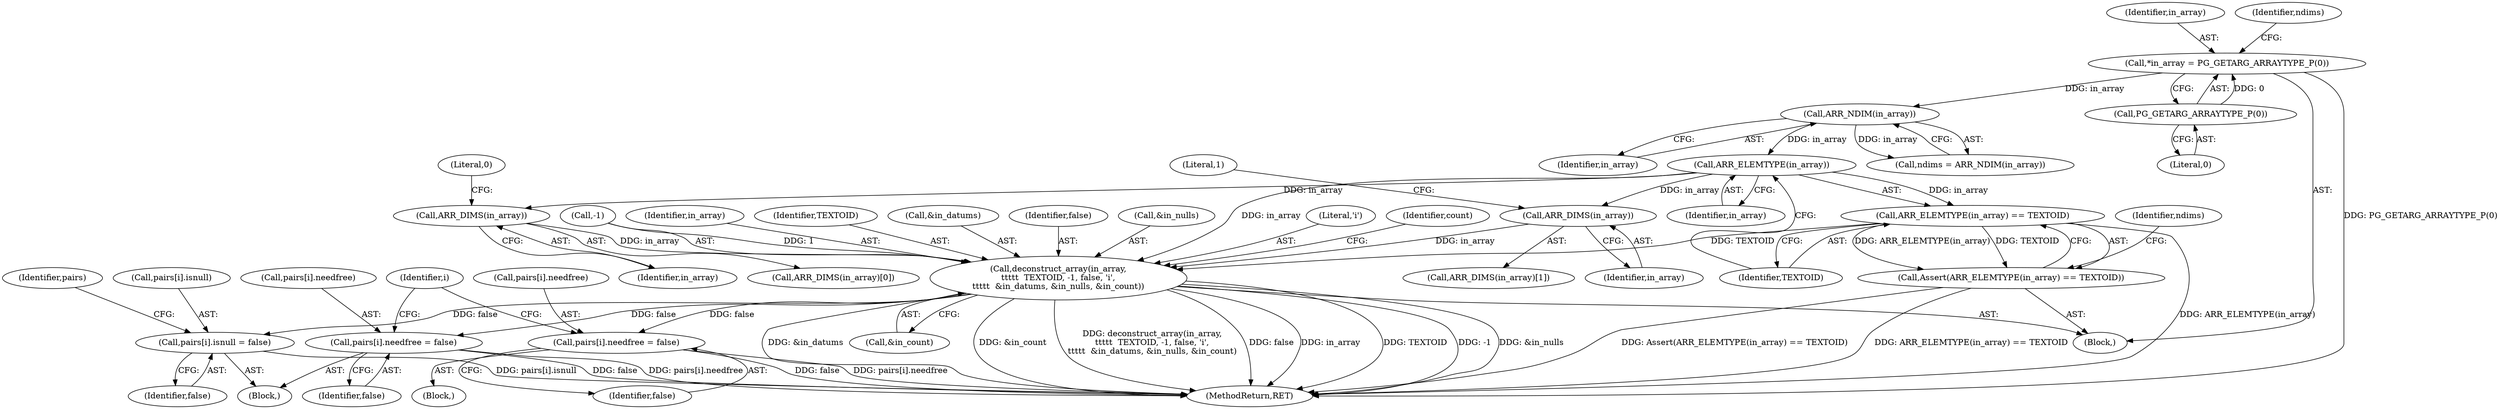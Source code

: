 digraph "0_postgres_31400a673325147e1205326008e32135a78b4d8a@pointer" {
"1000124" [label="(Call,ARR_ELEMTYPE(in_array))"];
"1000112" [label="(Call,ARR_NDIM(in_array))"];
"1000105" [label="(Call,*in_array = PG_GETARG_ARRAYTYPE_P(0))"];
"1000107" [label="(Call,PG_GETARG_ARRAYTYPE_P(0))"];
"1000123" [label="(Call,ARR_ELEMTYPE(in_array) == TEXTOID)"];
"1000122" [label="(Call,Assert(ARR_ELEMTYPE(in_array) == TEXTOID))"];
"1000179" [label="(Call,deconstruct_array(in_array,\n\t\t\t\t\t  TEXTOID, -1, false, 'i',\n\t\t\t\t\t  &in_datums, &in_nulls, &in_count))"];
"1000303" [label="(Call,pairs[i].needfree = false)"];
"1000366" [label="(Call,pairs[i].isnull = false)"];
"1000373" [label="(Call,pairs[i].needfree = false)"];
"1000143" [label="(Call,ARR_DIMS(in_array))"];
"1000159" [label="(Call,ARR_DIMS(in_array))"];
"1000128" [label="(Identifier,ndims)"];
"1000379" [label="(Identifier,false)"];
"1000142" [label="(Call,ARR_DIMS(in_array)[0])"];
"1000372" [label="(Identifier,false)"];
"1000190" [label="(Call,&in_count)"];
"1000309" [label="(Identifier,false)"];
"1000185" [label="(Literal,'i')"];
"1000112" [label="(Call,ARR_NDIM(in_array))"];
"1000110" [label="(Call,ndims = ARR_NDIM(in_array))"];
"1000193" [label="(Identifier,count)"];
"1000182" [label="(Call,-1)"];
"1000256" [label="(Block,)"];
"1000122" [label="(Call,Assert(ARR_ELEMTYPE(in_array) == TEXTOID))"];
"1000373" [label="(Call,pairs[i].needfree = false)"];
"1000179" [label="(Call,deconstruct_array(in_array,\n\t\t\t\t\t  TEXTOID, -1, false, 'i',\n\t\t\t\t\t  &in_datums, &in_nulls, &in_count))"];
"1000367" [label="(Call,pairs[i].isnull)"];
"1000395" [label="(MethodReturn,RET)"];
"1000113" [label="(Identifier,in_array)"];
"1000108" [label="(Literal,0)"];
"1000233" [label="(Identifier,i)"];
"1000311" [label="(Block,)"];
"1000159" [label="(Call,ARR_DIMS(in_array))"];
"1000366" [label="(Call,pairs[i].isnull = false)"];
"1000145" [label="(Literal,0)"];
"1000180" [label="(Identifier,in_array)"];
"1000181" [label="(Identifier,TEXTOID)"];
"1000161" [label="(Literal,1)"];
"1000125" [label="(Identifier,in_array)"];
"1000186" [label="(Call,&in_datums)"];
"1000374" [label="(Call,pairs[i].needfree)"];
"1000144" [label="(Identifier,in_array)"];
"1000143" [label="(Call,ARR_DIMS(in_array))"];
"1000107" [label="(Call,PG_GETARG_ARRAYTYPE_P(0))"];
"1000160" [label="(Identifier,in_array)"];
"1000106" [label="(Identifier,in_array)"];
"1000105" [label="(Call,*in_array = PG_GETARG_ARRAYTYPE_P(0))"];
"1000303" [label="(Call,pairs[i].needfree = false)"];
"1000304" [label="(Call,pairs[i].needfree)"];
"1000123" [label="(Call,ARR_ELEMTYPE(in_array) == TEXTOID)"];
"1000184" [label="(Identifier,false)"];
"1000376" [label="(Identifier,pairs)"];
"1000103" [label="(Block,)"];
"1000158" [label="(Call,ARR_DIMS(in_array)[1])"];
"1000124" [label="(Call,ARR_ELEMTYPE(in_array))"];
"1000126" [label="(Identifier,TEXTOID)"];
"1000111" [label="(Identifier,ndims)"];
"1000188" [label="(Call,&in_nulls)"];
"1000124" -> "1000123"  [label="AST: "];
"1000124" -> "1000125"  [label="CFG: "];
"1000125" -> "1000124"  [label="AST: "];
"1000126" -> "1000124"  [label="CFG: "];
"1000124" -> "1000123"  [label="DDG: in_array"];
"1000112" -> "1000124"  [label="DDG: in_array"];
"1000124" -> "1000143"  [label="DDG: in_array"];
"1000124" -> "1000159"  [label="DDG: in_array"];
"1000124" -> "1000179"  [label="DDG: in_array"];
"1000112" -> "1000110"  [label="AST: "];
"1000112" -> "1000113"  [label="CFG: "];
"1000113" -> "1000112"  [label="AST: "];
"1000110" -> "1000112"  [label="CFG: "];
"1000112" -> "1000110"  [label="DDG: in_array"];
"1000105" -> "1000112"  [label="DDG: in_array"];
"1000105" -> "1000103"  [label="AST: "];
"1000105" -> "1000107"  [label="CFG: "];
"1000106" -> "1000105"  [label="AST: "];
"1000107" -> "1000105"  [label="AST: "];
"1000111" -> "1000105"  [label="CFG: "];
"1000105" -> "1000395"  [label="DDG: PG_GETARG_ARRAYTYPE_P(0)"];
"1000107" -> "1000105"  [label="DDG: 0"];
"1000107" -> "1000108"  [label="CFG: "];
"1000108" -> "1000107"  [label="AST: "];
"1000123" -> "1000122"  [label="AST: "];
"1000123" -> "1000126"  [label="CFG: "];
"1000126" -> "1000123"  [label="AST: "];
"1000122" -> "1000123"  [label="CFG: "];
"1000123" -> "1000395"  [label="DDG: ARR_ELEMTYPE(in_array)"];
"1000123" -> "1000122"  [label="DDG: ARR_ELEMTYPE(in_array)"];
"1000123" -> "1000122"  [label="DDG: TEXTOID"];
"1000123" -> "1000179"  [label="DDG: TEXTOID"];
"1000122" -> "1000103"  [label="AST: "];
"1000128" -> "1000122"  [label="CFG: "];
"1000122" -> "1000395"  [label="DDG: ARR_ELEMTYPE(in_array) == TEXTOID"];
"1000122" -> "1000395"  [label="DDG: Assert(ARR_ELEMTYPE(in_array) == TEXTOID)"];
"1000179" -> "1000103"  [label="AST: "];
"1000179" -> "1000190"  [label="CFG: "];
"1000180" -> "1000179"  [label="AST: "];
"1000181" -> "1000179"  [label="AST: "];
"1000182" -> "1000179"  [label="AST: "];
"1000184" -> "1000179"  [label="AST: "];
"1000185" -> "1000179"  [label="AST: "];
"1000186" -> "1000179"  [label="AST: "];
"1000188" -> "1000179"  [label="AST: "];
"1000190" -> "1000179"  [label="AST: "];
"1000193" -> "1000179"  [label="CFG: "];
"1000179" -> "1000395"  [label="DDG: TEXTOID"];
"1000179" -> "1000395"  [label="DDG: -1"];
"1000179" -> "1000395"  [label="DDG: &in_nulls"];
"1000179" -> "1000395"  [label="DDG: &in_datums"];
"1000179" -> "1000395"  [label="DDG: &in_count"];
"1000179" -> "1000395"  [label="DDG: deconstruct_array(in_array,\n\t\t\t\t\t  TEXTOID, -1, false, 'i',\n\t\t\t\t\t  &in_datums, &in_nulls, &in_count)"];
"1000179" -> "1000395"  [label="DDG: false"];
"1000179" -> "1000395"  [label="DDG: in_array"];
"1000159" -> "1000179"  [label="DDG: in_array"];
"1000143" -> "1000179"  [label="DDG: in_array"];
"1000182" -> "1000179"  [label="DDG: 1"];
"1000179" -> "1000303"  [label="DDG: false"];
"1000179" -> "1000366"  [label="DDG: false"];
"1000179" -> "1000373"  [label="DDG: false"];
"1000303" -> "1000256"  [label="AST: "];
"1000303" -> "1000309"  [label="CFG: "];
"1000304" -> "1000303"  [label="AST: "];
"1000309" -> "1000303"  [label="AST: "];
"1000233" -> "1000303"  [label="CFG: "];
"1000303" -> "1000395"  [label="DDG: false"];
"1000303" -> "1000395"  [label="DDG: pairs[i].needfree"];
"1000366" -> "1000311"  [label="AST: "];
"1000366" -> "1000372"  [label="CFG: "];
"1000367" -> "1000366"  [label="AST: "];
"1000372" -> "1000366"  [label="AST: "];
"1000376" -> "1000366"  [label="CFG: "];
"1000366" -> "1000395"  [label="DDG: pairs[i].isnull"];
"1000373" -> "1000311"  [label="AST: "];
"1000373" -> "1000379"  [label="CFG: "];
"1000374" -> "1000373"  [label="AST: "];
"1000379" -> "1000373"  [label="AST: "];
"1000233" -> "1000373"  [label="CFG: "];
"1000373" -> "1000395"  [label="DDG: false"];
"1000373" -> "1000395"  [label="DDG: pairs[i].needfree"];
"1000143" -> "1000142"  [label="AST: "];
"1000143" -> "1000144"  [label="CFG: "];
"1000144" -> "1000143"  [label="AST: "];
"1000145" -> "1000143"  [label="CFG: "];
"1000159" -> "1000158"  [label="AST: "];
"1000159" -> "1000160"  [label="CFG: "];
"1000160" -> "1000159"  [label="AST: "];
"1000161" -> "1000159"  [label="CFG: "];
}
